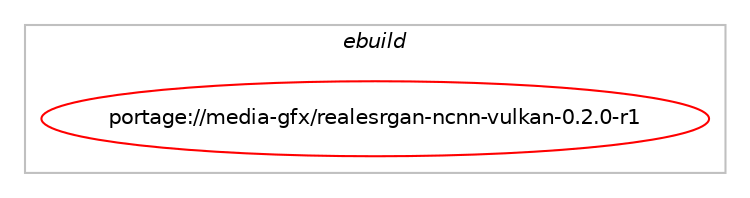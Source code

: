 digraph prolog {

# *************
# Graph options
# *************

newrank=true;
concentrate=true;
compound=true;
graph [rankdir=LR,fontname=Helvetica,fontsize=10,ranksep=1.5];#, ranksep=2.5, nodesep=0.2];
edge  [arrowhead=vee];
node  [fontname=Helvetica,fontsize=10];

# **********
# The ebuild
# **********

subgraph cluster_leftcol {
color=gray;
rank=same;
label=<<i>ebuild</i>>;
id [label="portage://media-gfx/realesrgan-ncnn-vulkan-0.2.0-r1", color=red, width=4, href="../media-gfx/realesrgan-ncnn-vulkan-0.2.0-r1.svg"];
}

# ****************
# The dependencies
# ****************

subgraph cluster_midcol {
color=gray;
label=<<i>dependencies</i>>;
subgraph cluster_compile {
fillcolor="#eeeeee";
style=filled;
label=<<i>compile</i>>;
# *** BEGIN UNKNOWN DEPENDENCY TYPE (TODO) ***
# id -> package_dependency(portage://media-gfx/realesrgan-ncnn-vulkan-0.2.0-r1,install,no,dev-libs,ncnn,none,[,,],any_same_slot,[use(enable(vulkan),none)])
# *** END UNKNOWN DEPENDENCY TYPE (TODO) ***

# *** BEGIN UNKNOWN DEPENDENCY TYPE (TODO) ***
# id -> package_dependency(portage://media-gfx/realesrgan-ncnn-vulkan-0.2.0-r1,install,no,dev-util,vulkan-headers,none,[,,],[],[])
# *** END UNKNOWN DEPENDENCY TYPE (TODO) ***

# *** BEGIN UNKNOWN DEPENDENCY TYPE (TODO) ***
# id -> package_dependency(portage://media-gfx/realesrgan-ncnn-vulkan-0.2.0-r1,install,no,media-libs,libwebp,none,[,,],any_same_slot,[])
# *** END UNKNOWN DEPENDENCY TYPE (TODO) ***

# *** BEGIN UNKNOWN DEPENDENCY TYPE (TODO) ***
# id -> package_dependency(portage://media-gfx/realesrgan-ncnn-vulkan-0.2.0-r1,install,no,media-libs,vulkan-loader,none,[,,],[],[])
# *** END UNKNOWN DEPENDENCY TYPE (TODO) ***

}
subgraph cluster_compileandrun {
fillcolor="#eeeeee";
style=filled;
label=<<i>compile and run</i>>;
}
subgraph cluster_run {
fillcolor="#eeeeee";
style=filled;
label=<<i>run</i>>;
# *** BEGIN UNKNOWN DEPENDENCY TYPE (TODO) ***
# id -> package_dependency(portage://media-gfx/realesrgan-ncnn-vulkan-0.2.0-r1,run,no,dev-libs,ncnn,none,[,,],any_same_slot,[use(enable(vulkan),none)])
# *** END UNKNOWN DEPENDENCY TYPE (TODO) ***

# *** BEGIN UNKNOWN DEPENDENCY TYPE (TODO) ***
# id -> package_dependency(portage://media-gfx/realesrgan-ncnn-vulkan-0.2.0-r1,run,no,media-libs,libwebp,none,[,,],any_same_slot,[])
# *** END UNKNOWN DEPENDENCY TYPE (TODO) ***

# *** BEGIN UNKNOWN DEPENDENCY TYPE (TODO) ***
# id -> package_dependency(portage://media-gfx/realesrgan-ncnn-vulkan-0.2.0-r1,run,no,media-libs,vulkan-loader,none,[,,],[],[])
# *** END UNKNOWN DEPENDENCY TYPE (TODO) ***

}
}

# **************
# The candidates
# **************

subgraph cluster_choices {
rank=same;
color=gray;
label=<<i>candidates</i>>;

}

}
